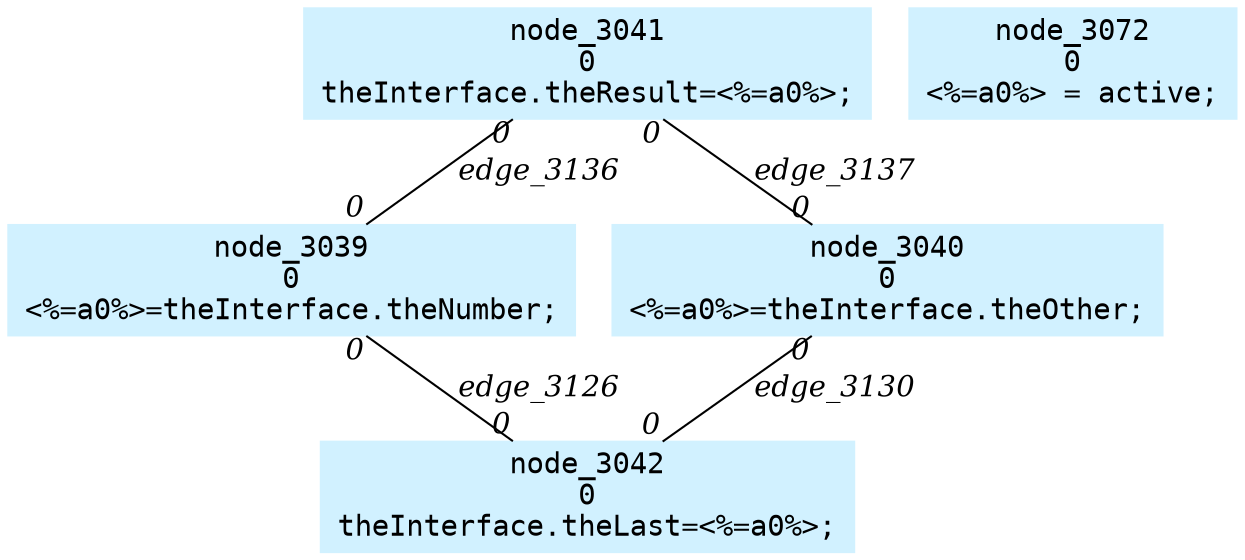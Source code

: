 digraph g{node_3039 [shape=box, style=filled, color="#d1f1ff", fontname="Courier", label="node_3039
0
<%=a0%>=theInterface.theNumber;
" ]
node_3040 [shape=box, style=filled, color="#d1f1ff", fontname="Courier", label="node_3040
0
<%=a0%>=theInterface.theOther;
" ]
node_3041 [shape=box, style=filled, color="#d1f1ff", fontname="Courier", label="node_3041
0
theInterface.theResult=<%=a0%>;
" ]
node_3042 [shape=box, style=filled, color="#d1f1ff", fontname="Courier", label="node_3042
0
theInterface.theLast=<%=a0%>;
" ]
node_3072 [shape=box, style=filled, color="#d1f1ff", fontname="Courier", label="node_3072
0
<%=a0%> = active;
" ]
node_3039 -> node_3042 [dir=none, arrowHead=none, fontname="Times-Italic", label="edge_3126",  headlabel="0", taillabel="0" ]
node_3040 -> node_3042 [dir=none, arrowHead=none, fontname="Times-Italic", label="edge_3130",  headlabel="0", taillabel="0" ]
node_3041 -> node_3039 [dir=none, arrowHead=none, fontname="Times-Italic", label="edge_3136",  headlabel="0", taillabel="0" ]
node_3041 -> node_3040 [dir=none, arrowHead=none, fontname="Times-Italic", label="edge_3137",  headlabel="0", taillabel="0" ]
}
